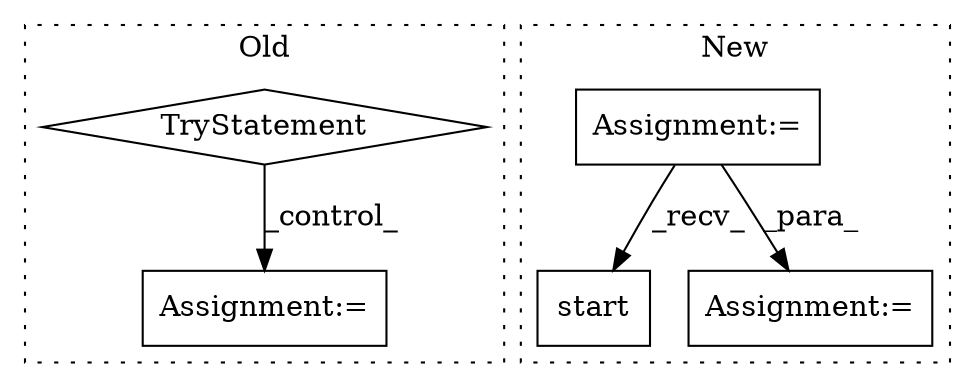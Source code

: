 digraph G {
subgraph cluster0 {
1 [label="TryStatement" a="54" s="3526" l="4" shape="diamond"];
3 [label="Assignment:=" a="7" s="3545" l="1" shape="box"];
label = "Old";
style="dotted";
}
subgraph cluster1 {
2 [label="start" a="32" s="4072" l="7" shape="box"];
4 [label="Assignment:=" a="7" s="3601" l="9" shape="box"];
5 [label="Assignment:=" a="7" s="3760" l="1" shape="box"];
label = "New";
style="dotted";
}
1 -> 3 [label="_control_"];
4 -> 5 [label="_para_"];
4 -> 2 [label="_recv_"];
}